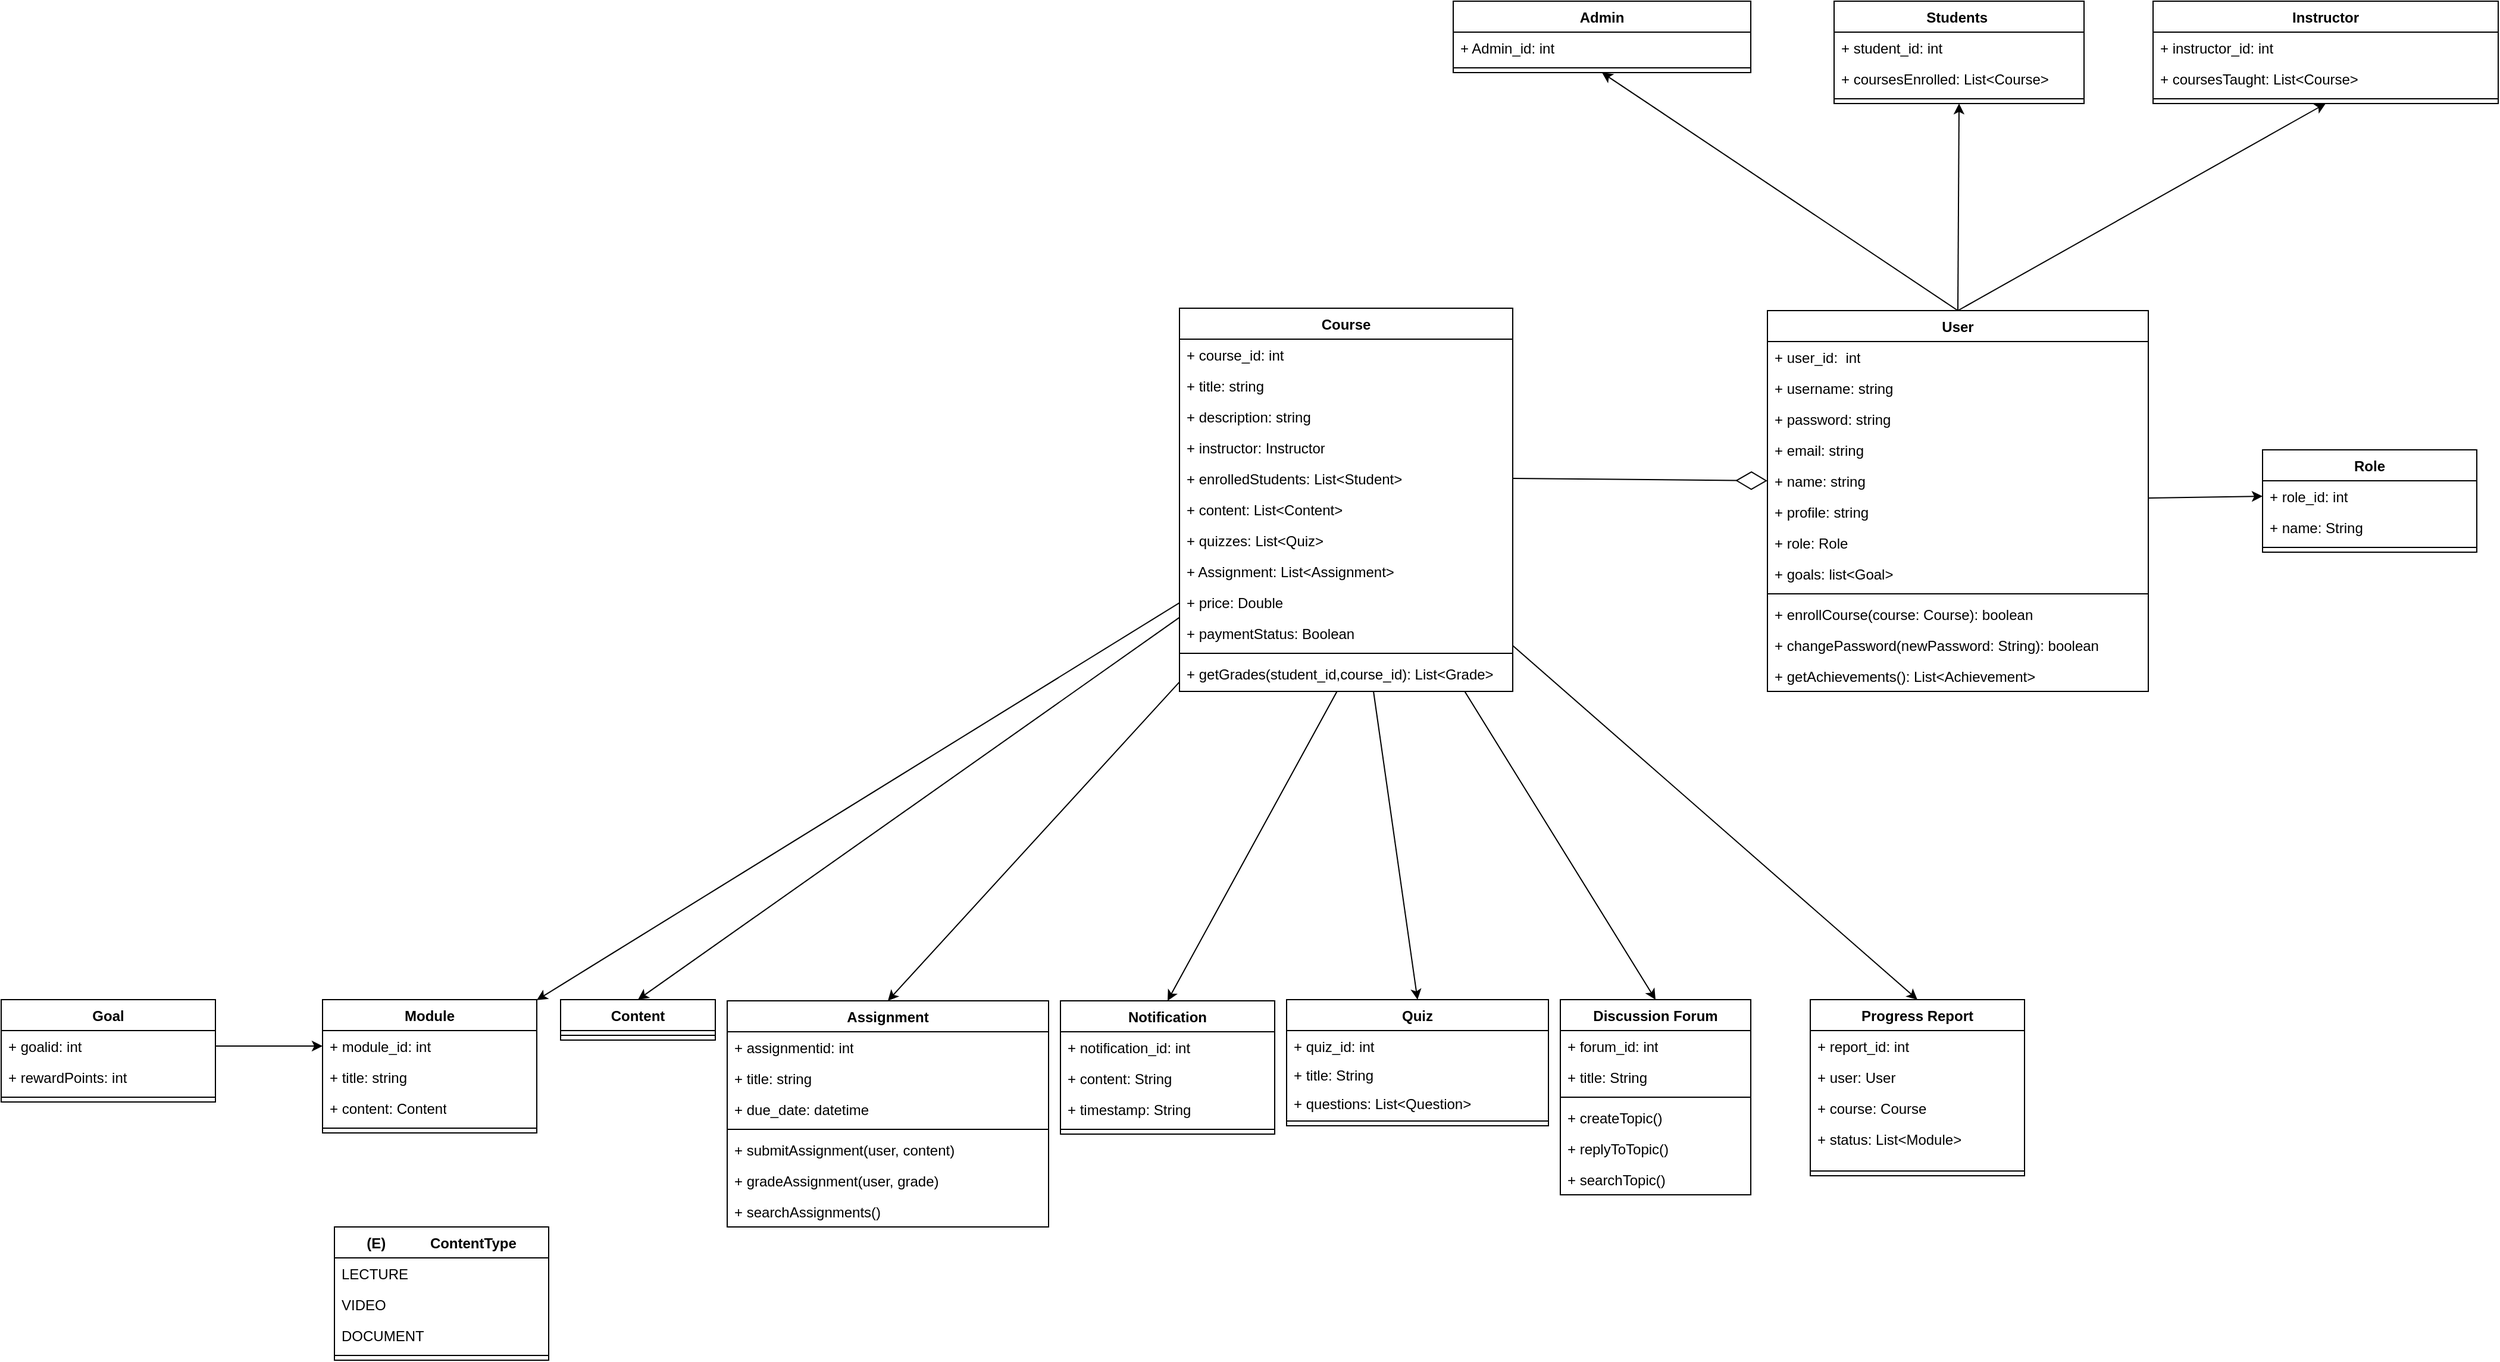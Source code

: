 <mxfile version="21.8.2" type="device">
  <diagram name="Page-1" id="Ucza6nKKgPsmNaCcUFhT">
    <mxGraphModel dx="5290" dy="1740" grid="1" gridSize="10" guides="1" tooltips="1" connect="1" arrows="1" fold="1" page="1" pageScale="1" pageWidth="850" pageHeight="1100" math="0" shadow="0">
      <root>
        <mxCell id="0" />
        <mxCell id="1" parent="0" />
        <mxCell id="pLlbHu6r9WNGIn_o7LAq-31" value="Assignment" style="swimlane;fontStyle=1;align=center;verticalAlign=top;childLayout=stackLayout;horizontal=1;startSize=26;horizontalStack=0;resizeParent=1;resizeParentMax=0;resizeLast=0;collapsible=1;marginBottom=0;whiteSpace=wrap;html=1;" parent="1" vertex="1">
          <mxGeometry x="480" y="980" width="270" height="190" as="geometry" />
        </mxCell>
        <mxCell id="pLlbHu6r9WNGIn_o7LAq-32" value="+ assignmentid: int" style="text;strokeColor=none;fillColor=none;align=left;verticalAlign=top;spacingLeft=4;spacingRight=4;overflow=hidden;rotatable=0;points=[[0,0.5],[1,0.5]];portConstraint=eastwest;whiteSpace=wrap;html=1;" parent="pLlbHu6r9WNGIn_o7LAq-31" vertex="1">
          <mxGeometry y="26" width="270" height="26" as="geometry" />
        </mxCell>
        <mxCell id="pLlbHu6r9WNGIn_o7LAq-33" value="+ title: string" style="text;strokeColor=none;fillColor=none;align=left;verticalAlign=top;spacingLeft=4;spacingRight=4;overflow=hidden;rotatable=0;points=[[0,0.5],[1,0.5]];portConstraint=eastwest;whiteSpace=wrap;html=1;" parent="pLlbHu6r9WNGIn_o7LAq-31" vertex="1">
          <mxGeometry y="52" width="270" height="26" as="geometry" />
        </mxCell>
        <mxCell id="pLlbHu6r9WNGIn_o7LAq-35" value="+ due_date: datetime" style="text;strokeColor=none;fillColor=none;align=left;verticalAlign=top;spacingLeft=4;spacingRight=4;overflow=hidden;rotatable=0;points=[[0,0.5],[1,0.5]];portConstraint=eastwest;whiteSpace=wrap;html=1;" parent="pLlbHu6r9WNGIn_o7LAq-31" vertex="1">
          <mxGeometry y="78" width="270" height="26" as="geometry" />
        </mxCell>
        <mxCell id="pLlbHu6r9WNGIn_o7LAq-38" value="" style="line;strokeWidth=1;fillColor=none;align=left;verticalAlign=middle;spacingTop=-1;spacingLeft=3;spacingRight=3;rotatable=0;labelPosition=right;points=[];portConstraint=eastwest;strokeColor=inherit;" parent="pLlbHu6r9WNGIn_o7LAq-31" vertex="1">
          <mxGeometry y="104" width="270" height="8" as="geometry" />
        </mxCell>
        <mxCell id="pLlbHu6r9WNGIn_o7LAq-39" value="+ submitAssignment(user, content)" style="text;strokeColor=none;fillColor=none;align=left;verticalAlign=top;spacingLeft=4;spacingRight=4;overflow=hidden;rotatable=0;points=[[0,0.5],[1,0.5]];portConstraint=eastwest;whiteSpace=wrap;html=1;" parent="pLlbHu6r9WNGIn_o7LAq-31" vertex="1">
          <mxGeometry y="112" width="270" height="26" as="geometry" />
        </mxCell>
        <mxCell id="pLlbHu6r9WNGIn_o7LAq-40" value="+ gradeAssignment(user, grade)" style="text;strokeColor=none;fillColor=none;align=left;verticalAlign=top;spacingLeft=4;spacingRight=4;overflow=hidden;rotatable=0;points=[[0,0.5],[1,0.5]];portConstraint=eastwest;whiteSpace=wrap;html=1;" parent="pLlbHu6r9WNGIn_o7LAq-31" vertex="1">
          <mxGeometry y="138" width="270" height="26" as="geometry" />
        </mxCell>
        <mxCell id="pLlbHu6r9WNGIn_o7LAq-41" value="+ searchAssignments()" style="text;strokeColor=none;fillColor=none;align=left;verticalAlign=top;spacingLeft=4;spacingRight=4;overflow=hidden;rotatable=0;points=[[0,0.5],[1,0.5]];portConstraint=eastwest;whiteSpace=wrap;html=1;" parent="pLlbHu6r9WNGIn_o7LAq-31" vertex="1">
          <mxGeometry y="164" width="270" height="26" as="geometry" />
        </mxCell>
        <mxCell id="pLlbHu6r9WNGIn_o7LAq-207" style="rounded=0;orthogonalLoop=1;jettySize=auto;html=1;" parent="1" source="pLlbHu6r9WNGIn_o7LAq-43" target="pLlbHu6r9WNGIn_o7LAq-154" edge="1">
          <mxGeometry relative="1" as="geometry" />
        </mxCell>
        <mxCell id="pLlbHu6r9WNGIn_o7LAq-208" style="rounded=0;orthogonalLoop=1;jettySize=auto;html=1;entryX=0.5;entryY=0;entryDx=0;entryDy=0;" parent="1" source="pLlbHu6r9WNGIn_o7LAq-43" target="pLlbHu6r9WNGIn_o7LAq-163" edge="1">
          <mxGeometry relative="1" as="geometry" />
        </mxCell>
        <mxCell id="pLlbHu6r9WNGIn_o7LAq-209" style="rounded=0;orthogonalLoop=1;jettySize=auto;html=1;entryX=0.5;entryY=0;entryDx=0;entryDy=0;" parent="1" source="pLlbHu6r9WNGIn_o7LAq-43" target="pLlbHu6r9WNGIn_o7LAq-31" edge="1">
          <mxGeometry relative="1" as="geometry" />
        </mxCell>
        <mxCell id="pLlbHu6r9WNGIn_o7LAq-210" style="rounded=0;orthogonalLoop=1;jettySize=auto;html=1;entryX=0.5;entryY=0;entryDx=0;entryDy=0;" parent="1" source="pLlbHu6r9WNGIn_o7LAq-43" target="pLlbHu6r9WNGIn_o7LAq-100" edge="1">
          <mxGeometry relative="1" as="geometry" />
        </mxCell>
        <mxCell id="pLlbHu6r9WNGIn_o7LAq-211" style="rounded=0;orthogonalLoop=1;jettySize=auto;html=1;entryX=0.5;entryY=0;entryDx=0;entryDy=0;" parent="1" source="pLlbHu6r9WNGIn_o7LAq-43" target="pLlbHu6r9WNGIn_o7LAq-68" edge="1">
          <mxGeometry relative="1" as="geometry" />
        </mxCell>
        <mxCell id="pLlbHu6r9WNGIn_o7LAq-213" style="rounded=0;orthogonalLoop=1;jettySize=auto;html=1;entryX=0.5;entryY=0;entryDx=0;entryDy=0;" parent="1" source="pLlbHu6r9WNGIn_o7LAq-43" target="pLlbHu6r9WNGIn_o7LAq-145" edge="1">
          <mxGeometry relative="1" as="geometry" />
        </mxCell>
        <mxCell id="pLlbHu6r9WNGIn_o7LAq-68" value="Discussion Forum" style="swimlane;fontStyle=1;align=center;verticalAlign=top;childLayout=stackLayout;horizontal=1;startSize=26;horizontalStack=0;resizeParent=1;resizeParentMax=0;resizeLast=0;collapsible=1;marginBottom=0;whiteSpace=wrap;html=1;" parent="1" vertex="1">
          <mxGeometry x="1180" y="979" width="160" height="164" as="geometry" />
        </mxCell>
        <mxCell id="pLlbHu6r9WNGIn_o7LAq-69" value="+ forum_id: int" style="text;strokeColor=none;fillColor=none;align=left;verticalAlign=top;spacingLeft=4;spacingRight=4;overflow=hidden;rotatable=0;points=[[0,0.5],[1,0.5]];portConstraint=eastwest;whiteSpace=wrap;html=1;" parent="pLlbHu6r9WNGIn_o7LAq-68" vertex="1">
          <mxGeometry y="26" width="160" height="26" as="geometry" />
        </mxCell>
        <mxCell id="pLlbHu6r9WNGIn_o7LAq-70" value="+ title: String" style="text;strokeColor=none;fillColor=none;align=left;verticalAlign=top;spacingLeft=4;spacingRight=4;overflow=hidden;rotatable=0;points=[[0,0.5],[1,0.5]];portConstraint=eastwest;whiteSpace=wrap;html=1;" parent="pLlbHu6r9WNGIn_o7LAq-68" vertex="1">
          <mxGeometry y="52" width="160" height="26" as="geometry" />
        </mxCell>
        <mxCell id="pLlbHu6r9WNGIn_o7LAq-74" value="" style="line;strokeWidth=1;fillColor=none;align=left;verticalAlign=middle;spacingTop=-1;spacingLeft=3;spacingRight=3;rotatable=0;labelPosition=right;points=[];portConstraint=eastwest;strokeColor=inherit;" parent="pLlbHu6r9WNGIn_o7LAq-68" vertex="1">
          <mxGeometry y="78" width="160" height="8" as="geometry" />
        </mxCell>
        <mxCell id="pLlbHu6r9WNGIn_o7LAq-75" value="+ createTopic()" style="text;strokeColor=none;fillColor=none;align=left;verticalAlign=top;spacingLeft=4;spacingRight=4;overflow=hidden;rotatable=0;points=[[0,0.5],[1,0.5]];portConstraint=eastwest;whiteSpace=wrap;html=1;" parent="pLlbHu6r9WNGIn_o7LAq-68" vertex="1">
          <mxGeometry y="86" width="160" height="26" as="geometry" />
        </mxCell>
        <mxCell id="pLlbHu6r9WNGIn_o7LAq-76" value="+ replyToTopic()" style="text;strokeColor=none;fillColor=none;align=left;verticalAlign=top;spacingLeft=4;spacingRight=4;overflow=hidden;rotatable=0;points=[[0,0.5],[1,0.5]];portConstraint=eastwest;whiteSpace=wrap;html=1;" parent="pLlbHu6r9WNGIn_o7LAq-68" vertex="1">
          <mxGeometry y="112" width="160" height="26" as="geometry" />
        </mxCell>
        <mxCell id="pLlbHu6r9WNGIn_o7LAq-77" value="+ searchTopic()" style="text;strokeColor=none;fillColor=none;align=left;verticalAlign=top;spacingLeft=4;spacingRight=4;overflow=hidden;rotatable=0;points=[[0,0.5],[1,0.5]];portConstraint=eastwest;whiteSpace=wrap;html=1;" parent="pLlbHu6r9WNGIn_o7LAq-68" vertex="1">
          <mxGeometry y="138" width="160" height="26" as="geometry" />
        </mxCell>
        <mxCell id="pLlbHu6r9WNGIn_o7LAq-91" value="Notification" style="swimlane;fontStyle=1;align=center;verticalAlign=top;childLayout=stackLayout;horizontal=1;startSize=26;horizontalStack=0;resizeParent=1;resizeParentMax=0;resizeLast=0;collapsible=1;marginBottom=0;whiteSpace=wrap;html=1;" parent="1" vertex="1">
          <mxGeometry x="760" y="980" width="180" height="112" as="geometry" />
        </mxCell>
        <mxCell id="pLlbHu6r9WNGIn_o7LAq-92" value="+ notification_id: int" style="text;strokeColor=none;fillColor=none;align=left;verticalAlign=top;spacingLeft=4;spacingRight=4;overflow=hidden;rotatable=0;points=[[0,0.5],[1,0.5]];portConstraint=eastwest;whiteSpace=wrap;html=1;" parent="pLlbHu6r9WNGIn_o7LAq-91" vertex="1">
          <mxGeometry y="26" width="180" height="26" as="geometry" />
        </mxCell>
        <mxCell id="pLlbHu6r9WNGIn_o7LAq-93" value="+ content: String" style="text;strokeColor=none;fillColor=none;align=left;verticalAlign=top;spacingLeft=4;spacingRight=4;overflow=hidden;rotatable=0;points=[[0,0.5],[1,0.5]];portConstraint=eastwest;whiteSpace=wrap;html=1;" parent="pLlbHu6r9WNGIn_o7LAq-91" vertex="1">
          <mxGeometry y="52" width="180" height="26" as="geometry" />
        </mxCell>
        <mxCell id="pLlbHu6r9WNGIn_o7LAq-95" value="+ timestamp: String" style="text;strokeColor=none;fillColor=none;align=left;verticalAlign=top;spacingLeft=4;spacingRight=4;overflow=hidden;rotatable=0;points=[[0,0.5],[1,0.5]];portConstraint=eastwest;whiteSpace=wrap;html=1;" parent="pLlbHu6r9WNGIn_o7LAq-91" vertex="1">
          <mxGeometry y="78" width="180" height="26" as="geometry" />
        </mxCell>
        <mxCell id="pLlbHu6r9WNGIn_o7LAq-98" value="" style="line;strokeWidth=1;fillColor=none;align=left;verticalAlign=middle;spacingTop=-1;spacingLeft=3;spacingRight=3;rotatable=0;labelPosition=right;points=[];portConstraint=eastwest;strokeColor=inherit;" parent="pLlbHu6r9WNGIn_o7LAq-91" vertex="1">
          <mxGeometry y="104" width="180" height="8" as="geometry" />
        </mxCell>
        <mxCell id="pLlbHu6r9WNGIn_o7LAq-100" value="Quiz" style="swimlane;fontStyle=1;align=center;verticalAlign=top;childLayout=stackLayout;horizontal=1;startSize=26;horizontalStack=0;resizeParent=1;resizeParentMax=0;resizeLast=0;collapsible=1;marginBottom=0;whiteSpace=wrap;html=1;" parent="1" vertex="1">
          <mxGeometry x="950" y="979" width="220" height="106" as="geometry" />
        </mxCell>
        <mxCell id="m_gqwJ9CaLDwNipzIME--16" value="+ quiz_id: int&lt;br&gt;" style="text;strokeColor=none;fillColor=none;align=left;verticalAlign=top;spacingLeft=4;spacingRight=4;overflow=hidden;rotatable=0;points=[[0,0.5],[1,0.5]];portConstraint=eastwest;whiteSpace=wrap;html=1;" vertex="1" parent="pLlbHu6r9WNGIn_o7LAq-100">
          <mxGeometry y="26" width="220" height="24" as="geometry" />
        </mxCell>
        <mxCell id="m_gqwJ9CaLDwNipzIME--15" value="+ title: String" style="text;strokeColor=none;fillColor=none;align=left;verticalAlign=top;spacingLeft=4;spacingRight=4;overflow=hidden;rotatable=0;points=[[0,0.5],[1,0.5]];portConstraint=eastwest;whiteSpace=wrap;html=1;" vertex="1" parent="pLlbHu6r9WNGIn_o7LAq-100">
          <mxGeometry y="50" width="220" height="24" as="geometry" />
        </mxCell>
        <mxCell id="m_gqwJ9CaLDwNipzIME--13" value="+ questions: List&amp;lt;Question&amp;gt;" style="text;strokeColor=none;fillColor=none;align=left;verticalAlign=top;spacingLeft=4;spacingRight=4;overflow=hidden;rotatable=0;points=[[0,0.5],[1,0.5]];portConstraint=eastwest;whiteSpace=wrap;html=1;" vertex="1" parent="pLlbHu6r9WNGIn_o7LAq-100">
          <mxGeometry y="74" width="220" height="24" as="geometry" />
        </mxCell>
        <mxCell id="pLlbHu6r9WNGIn_o7LAq-107" value="" style="line;strokeWidth=1;fillColor=none;align=left;verticalAlign=middle;spacingTop=-1;spacingLeft=3;spacingRight=3;rotatable=0;labelPosition=right;points=[];portConstraint=eastwest;strokeColor=inherit;" parent="pLlbHu6r9WNGIn_o7LAq-100" vertex="1">
          <mxGeometry y="98" width="220" height="8" as="geometry" />
        </mxCell>
        <mxCell id="pLlbHu6r9WNGIn_o7LAq-145" value="Progress Report" style="swimlane;fontStyle=1;align=center;verticalAlign=top;childLayout=stackLayout;horizontal=1;startSize=26;horizontalStack=0;resizeParent=1;resizeParentMax=0;resizeLast=0;collapsible=1;marginBottom=0;whiteSpace=wrap;html=1;" parent="1" vertex="1">
          <mxGeometry x="1390" y="979" width="180" height="148" as="geometry" />
        </mxCell>
        <mxCell id="pLlbHu6r9WNGIn_o7LAq-146" value="+ report_id: int" style="text;strokeColor=none;fillColor=none;align=left;verticalAlign=top;spacingLeft=4;spacingRight=4;overflow=hidden;rotatable=0;points=[[0,0.5],[1,0.5]];portConstraint=eastwest;whiteSpace=wrap;html=1;" parent="pLlbHu6r9WNGIn_o7LAq-145" vertex="1">
          <mxGeometry y="26" width="180" height="26" as="geometry" />
        </mxCell>
        <mxCell id="pLlbHu6r9WNGIn_o7LAq-147" value="+ user: User" style="text;strokeColor=none;fillColor=none;align=left;verticalAlign=top;spacingLeft=4;spacingRight=4;overflow=hidden;rotatable=0;points=[[0,0.5],[1,0.5]];portConstraint=eastwest;whiteSpace=wrap;html=1;" parent="pLlbHu6r9WNGIn_o7LAq-145" vertex="1">
          <mxGeometry y="52" width="180" height="26" as="geometry" />
        </mxCell>
        <mxCell id="pLlbHu6r9WNGIn_o7LAq-148" value="+ course: Course" style="text;strokeColor=none;fillColor=none;align=left;verticalAlign=top;spacingLeft=4;spacingRight=4;overflow=hidden;rotatable=0;points=[[0,0.5],[1,0.5]];portConstraint=eastwest;whiteSpace=wrap;html=1;" parent="pLlbHu6r9WNGIn_o7LAq-145" vertex="1">
          <mxGeometry y="78" width="180" height="26" as="geometry" />
        </mxCell>
        <mxCell id="pLlbHu6r9WNGIn_o7LAq-151" value="+ status: List&amp;lt;Module&amp;gt;" style="text;strokeColor=none;fillColor=none;align=left;verticalAlign=top;spacingLeft=4;spacingRight=4;overflow=hidden;rotatable=0;points=[[0,0.5],[1,0.5]];portConstraint=eastwest;whiteSpace=wrap;html=1;" parent="pLlbHu6r9WNGIn_o7LAq-145" vertex="1">
          <mxGeometry y="104" width="180" height="36" as="geometry" />
        </mxCell>
        <mxCell id="pLlbHu6r9WNGIn_o7LAq-152" value="" style="line;strokeWidth=1;fillColor=none;align=left;verticalAlign=middle;spacingTop=-1;spacingLeft=3;spacingRight=3;rotatable=0;labelPosition=right;points=[];portConstraint=eastwest;strokeColor=inherit;" parent="pLlbHu6r9WNGIn_o7LAq-145" vertex="1">
          <mxGeometry y="140" width="180" height="8" as="geometry" />
        </mxCell>
        <mxCell id="pLlbHu6r9WNGIn_o7LAq-154" value="Module" style="swimlane;fontStyle=1;align=center;verticalAlign=top;childLayout=stackLayout;horizontal=1;startSize=26;horizontalStack=0;resizeParent=1;resizeParentMax=0;resizeLast=0;collapsible=1;marginBottom=0;whiteSpace=wrap;html=1;" parent="1" vertex="1">
          <mxGeometry x="140" y="979" width="180" height="112" as="geometry" />
        </mxCell>
        <mxCell id="pLlbHu6r9WNGIn_o7LAq-155" value="+ module_id: int" style="text;strokeColor=none;fillColor=none;align=left;verticalAlign=top;spacingLeft=4;spacingRight=4;overflow=hidden;rotatable=0;points=[[0,0.5],[1,0.5]];portConstraint=eastwest;whiteSpace=wrap;html=1;" parent="pLlbHu6r9WNGIn_o7LAq-154" vertex="1">
          <mxGeometry y="26" width="180" height="26" as="geometry" />
        </mxCell>
        <mxCell id="pLlbHu6r9WNGIn_o7LAq-156" value="+ title: string" style="text;strokeColor=none;fillColor=none;align=left;verticalAlign=top;spacingLeft=4;spacingRight=4;overflow=hidden;rotatable=0;points=[[0,0.5],[1,0.5]];portConstraint=eastwest;whiteSpace=wrap;html=1;" parent="pLlbHu6r9WNGIn_o7LAq-154" vertex="1">
          <mxGeometry y="52" width="180" height="26" as="geometry" />
        </mxCell>
        <mxCell id="pLlbHu6r9WNGIn_o7LAq-157" value="+ content: Content" style="text;strokeColor=none;fillColor=none;align=left;verticalAlign=top;spacingLeft=4;spacingRight=4;overflow=hidden;rotatable=0;points=[[0,0.5],[1,0.5]];portConstraint=eastwest;whiteSpace=wrap;html=1;" parent="pLlbHu6r9WNGIn_o7LAq-154" vertex="1">
          <mxGeometry y="78" width="180" height="26" as="geometry" />
        </mxCell>
        <mxCell id="pLlbHu6r9WNGIn_o7LAq-161" value="" style="line;strokeWidth=1;fillColor=none;align=left;verticalAlign=middle;spacingTop=-1;spacingLeft=3;spacingRight=3;rotatable=0;labelPosition=right;points=[];portConstraint=eastwest;strokeColor=inherit;" parent="pLlbHu6r9WNGIn_o7LAq-154" vertex="1">
          <mxGeometry y="104" width="180" height="8" as="geometry" />
        </mxCell>
        <mxCell id="pLlbHu6r9WNGIn_o7LAq-163" value="Content" style="swimlane;fontStyle=1;align=center;verticalAlign=top;childLayout=stackLayout;horizontal=1;startSize=26;horizontalStack=0;resizeParent=1;resizeParentMax=0;resizeLast=0;collapsible=1;marginBottom=0;whiteSpace=wrap;html=1;" parent="1" vertex="1">
          <mxGeometry x="340" y="979" width="130" height="34" as="geometry" />
        </mxCell>
        <mxCell id="pLlbHu6r9WNGIn_o7LAq-170" value="" style="line;strokeWidth=1;fillColor=none;align=left;verticalAlign=middle;spacingTop=-1;spacingLeft=3;spacingRight=3;rotatable=0;labelPosition=right;points=[];portConstraint=eastwest;strokeColor=inherit;" parent="pLlbHu6r9WNGIn_o7LAq-163" vertex="1">
          <mxGeometry y="26" width="130" height="8" as="geometry" />
        </mxCell>
        <mxCell id="pLlbHu6r9WNGIn_o7LAq-228" value="" style="group" parent="1" vertex="1" connectable="0">
          <mxGeometry x="1090" y="140" width="878" height="646" as="geometry" />
        </mxCell>
        <mxCell id="m_gqwJ9CaLDwNipzIME--28" style="rounded=0;orthogonalLoop=1;jettySize=auto;html=1;entryX=0;entryY=0.5;entryDx=0;entryDy=0;" edge="1" parent="pLlbHu6r9WNGIn_o7LAq-228" source="pLlbHu6r9WNGIn_o7LAq-11" target="pLlbHu6r9WNGIn_o7LAq-233">
          <mxGeometry relative="1" as="geometry">
            <mxPoint x="530" y="850" as="targetPoint" />
          </mxGeometry>
        </mxCell>
        <mxCell id="pLlbHu6r9WNGIn_o7LAq-11" value="User" style="swimlane;fontStyle=1;align=center;verticalAlign=top;childLayout=stackLayout;horizontal=1;startSize=26;horizontalStack=0;resizeParent=1;resizeParentMax=0;resizeLast=0;collapsible=1;marginBottom=0;whiteSpace=wrap;html=1;" parent="pLlbHu6r9WNGIn_o7LAq-228" vertex="1">
          <mxGeometry x="264" y="260" width="320" height="320" as="geometry" />
        </mxCell>
        <mxCell id="pLlbHu6r9WNGIn_o7LAq-12" value="+ user_id:&amp;nbsp; int" style="text;strokeColor=none;fillColor=none;align=left;verticalAlign=top;spacingLeft=4;spacingRight=4;overflow=hidden;rotatable=0;points=[[0,0.5],[1,0.5]];portConstraint=eastwest;whiteSpace=wrap;html=1;" parent="pLlbHu6r9WNGIn_o7LAq-11" vertex="1">
          <mxGeometry y="26" width="320" height="26" as="geometry" />
        </mxCell>
        <mxCell id="pLlbHu6r9WNGIn_o7LAq-13" value="+ username: string" style="text;strokeColor=none;fillColor=none;align=left;verticalAlign=top;spacingLeft=4;spacingRight=4;overflow=hidden;rotatable=0;points=[[0,0.5],[1,0.5]];portConstraint=eastwest;whiteSpace=wrap;html=1;" parent="pLlbHu6r9WNGIn_o7LAq-11" vertex="1">
          <mxGeometry y="52" width="320" height="26" as="geometry" />
        </mxCell>
        <mxCell id="pLlbHu6r9WNGIn_o7LAq-14" value="+ password: string" style="text;strokeColor=none;fillColor=none;align=left;verticalAlign=top;spacingLeft=4;spacingRight=4;overflow=hidden;rotatable=0;points=[[0,0.5],[1,0.5]];portConstraint=eastwest;whiteSpace=wrap;html=1;" parent="pLlbHu6r9WNGIn_o7LAq-11" vertex="1">
          <mxGeometry y="78" width="320" height="26" as="geometry" />
        </mxCell>
        <mxCell id="pLlbHu6r9WNGIn_o7LAq-175" value="+ email: string" style="text;strokeColor=none;fillColor=none;align=left;verticalAlign=top;spacingLeft=4;spacingRight=4;overflow=hidden;rotatable=0;points=[[0,0.5],[1,0.5]];portConstraint=eastwest;whiteSpace=wrap;html=1;" parent="pLlbHu6r9WNGIn_o7LAq-11" vertex="1">
          <mxGeometry y="104" width="320" height="26" as="geometry" />
        </mxCell>
        <mxCell id="pLlbHu6r9WNGIn_o7LAq-174" value="+ name: string" style="text;strokeColor=none;fillColor=none;align=left;verticalAlign=top;spacingLeft=4;spacingRight=4;overflow=hidden;rotatable=0;points=[[0,0.5],[1,0.5]];portConstraint=eastwest;whiteSpace=wrap;html=1;" parent="pLlbHu6r9WNGIn_o7LAq-11" vertex="1">
          <mxGeometry y="130" width="320" height="26" as="geometry" />
        </mxCell>
        <mxCell id="pLlbHu6r9WNGIn_o7LAq-173" value="+ profile: string" style="text;strokeColor=none;fillColor=none;align=left;verticalAlign=top;spacingLeft=4;spacingRight=4;overflow=hidden;rotatable=0;points=[[0,0.5],[1,0.5]];portConstraint=eastwest;whiteSpace=wrap;html=1;" parent="pLlbHu6r9WNGIn_o7LAq-11" vertex="1">
          <mxGeometry y="156" width="320" height="26" as="geometry" />
        </mxCell>
        <mxCell id="pLlbHu6r9WNGIn_o7LAq-172" value="+ role: Role" style="text;strokeColor=none;fillColor=none;align=left;verticalAlign=top;spacingLeft=4;spacingRight=4;overflow=hidden;rotatable=0;points=[[0,0.5],[1,0.5]];portConstraint=eastwest;whiteSpace=wrap;html=1;" parent="pLlbHu6r9WNGIn_o7LAq-11" vertex="1">
          <mxGeometry y="182" width="320" height="26" as="geometry" />
        </mxCell>
        <mxCell id="pLlbHu6r9WNGIn_o7LAq-15" value="+ goals: list&amp;lt;Goal&amp;gt;" style="text;strokeColor=none;fillColor=none;align=left;verticalAlign=top;spacingLeft=4;spacingRight=4;overflow=hidden;rotatable=0;points=[[0,0.5],[1,0.5]];portConstraint=eastwest;whiteSpace=wrap;html=1;" parent="pLlbHu6r9WNGIn_o7LAq-11" vertex="1">
          <mxGeometry y="208" width="320" height="26" as="geometry" />
        </mxCell>
        <mxCell id="pLlbHu6r9WNGIn_o7LAq-16" value="" style="line;strokeWidth=1;fillColor=none;align=left;verticalAlign=middle;spacingTop=-1;spacingLeft=3;spacingRight=3;rotatable=0;labelPosition=right;points=[];portConstraint=eastwest;strokeColor=inherit;" parent="pLlbHu6r9WNGIn_o7LAq-11" vertex="1">
          <mxGeometry y="234" width="320" height="8" as="geometry" />
        </mxCell>
        <mxCell id="pLlbHu6r9WNGIn_o7LAq-218" value="+ enrollCourse(course: Course): boolean" style="text;strokeColor=none;fillColor=none;align=left;verticalAlign=top;spacingLeft=4;spacingRight=4;overflow=hidden;rotatable=0;points=[[0,0.5],[1,0.5]];portConstraint=eastwest;whiteSpace=wrap;html=1;" parent="pLlbHu6r9WNGIn_o7LAq-11" vertex="1">
          <mxGeometry y="242" width="320" height="26" as="geometry" />
        </mxCell>
        <mxCell id="pLlbHu6r9WNGIn_o7LAq-217" value="+ changePassword(newPassword: String): boolean" style="text;strokeColor=none;fillColor=none;align=left;verticalAlign=top;spacingLeft=4;spacingRight=4;overflow=hidden;rotatable=0;points=[[0,0.5],[1,0.5]];portConstraint=eastwest;whiteSpace=wrap;html=1;" parent="pLlbHu6r9WNGIn_o7LAq-11" vertex="1">
          <mxGeometry y="268" width="320" height="26" as="geometry" />
        </mxCell>
        <mxCell id="pLlbHu6r9WNGIn_o7LAq-17" value="+ getAchievements(): List&amp;lt;Achievement&amp;gt;" style="text;strokeColor=none;fillColor=none;align=left;verticalAlign=top;spacingLeft=4;spacingRight=4;overflow=hidden;rotatable=0;points=[[0,0.5],[1,0.5]];portConstraint=eastwest;whiteSpace=wrap;html=1;" parent="pLlbHu6r9WNGIn_o7LAq-11" vertex="1">
          <mxGeometry y="294" width="320" height="26" as="geometry" />
        </mxCell>
        <mxCell id="pLlbHu6r9WNGIn_o7LAq-219" value="" style="group" parent="pLlbHu6r9WNGIn_o7LAq-228" vertex="1" connectable="0">
          <mxGeometry width="878" height="86" as="geometry" />
        </mxCell>
        <mxCell id="pLlbHu6r9WNGIn_o7LAq-55" value="Students&amp;nbsp;" style="swimlane;fontStyle=1;align=center;verticalAlign=top;childLayout=stackLayout;horizontal=1;startSize=26;horizontalStack=0;resizeParent=1;resizeParentMax=0;resizeLast=0;collapsible=1;marginBottom=0;whiteSpace=wrap;html=1;" parent="pLlbHu6r9WNGIn_o7LAq-219" vertex="1">
          <mxGeometry x="320" width="210" height="86" as="geometry">
            <mxRectangle x="200" y="290" width="160" height="30" as="alternateBounds" />
          </mxGeometry>
        </mxCell>
        <mxCell id="pLlbHu6r9WNGIn_o7LAq-56" value="+ student_id: int" style="text;strokeColor=none;fillColor=none;align=left;verticalAlign=top;spacingLeft=4;spacingRight=4;overflow=hidden;rotatable=0;points=[[0,0.5],[1,0.5]];portConstraint=eastwest;whiteSpace=wrap;html=1;" parent="pLlbHu6r9WNGIn_o7LAq-55" vertex="1">
          <mxGeometry y="26" width="210" height="26" as="geometry" />
        </mxCell>
        <mxCell id="pLlbHu6r9WNGIn_o7LAq-62" value="+ coursesEnrolled: List&amp;lt;Course&amp;gt;" style="text;strokeColor=none;fillColor=none;align=left;verticalAlign=top;spacingLeft=4;spacingRight=4;overflow=hidden;rotatable=0;points=[[0,0.5],[1,0.5]];portConstraint=eastwest;whiteSpace=wrap;html=1;" parent="pLlbHu6r9WNGIn_o7LAq-55" vertex="1">
          <mxGeometry y="52" width="210" height="26" as="geometry" />
        </mxCell>
        <mxCell id="pLlbHu6r9WNGIn_o7LAq-63" value="" style="line;strokeWidth=1;fillColor=none;align=left;verticalAlign=middle;spacingTop=-1;spacingLeft=3;spacingRight=3;rotatable=0;labelPosition=right;points=[];portConstraint=eastwest;strokeColor=inherit;" parent="pLlbHu6r9WNGIn_o7LAq-55" vertex="1">
          <mxGeometry y="78" width="210" height="8" as="geometry" />
        </mxCell>
        <mxCell id="pLlbHu6r9WNGIn_o7LAq-79" value="Admin" style="swimlane;fontStyle=1;align=center;verticalAlign=top;childLayout=stackLayout;horizontal=1;startSize=26;horizontalStack=0;resizeParent=1;resizeParentMax=0;resizeLast=0;collapsible=1;marginBottom=0;whiteSpace=wrap;html=1;" parent="pLlbHu6r9WNGIn_o7LAq-219" vertex="1">
          <mxGeometry width="250" height="60" as="geometry">
            <mxRectangle x="50" y="-1010" width="80" height="30" as="alternateBounds" />
          </mxGeometry>
        </mxCell>
        <mxCell id="pLlbHu6r9WNGIn_o7LAq-80" value="+ Admin_id: int" style="text;strokeColor=none;fillColor=none;align=left;verticalAlign=top;spacingLeft=4;spacingRight=4;overflow=hidden;rotatable=0;points=[[0,0.5],[1,0.5]];portConstraint=eastwest;whiteSpace=wrap;html=1;" parent="pLlbHu6r9WNGIn_o7LAq-79" vertex="1">
          <mxGeometry y="26" width="250" height="26" as="geometry" />
        </mxCell>
        <mxCell id="pLlbHu6r9WNGIn_o7LAq-85" value="" style="line;strokeWidth=1;fillColor=none;align=left;verticalAlign=middle;spacingTop=-1;spacingLeft=3;spacingRight=3;rotatable=0;labelPosition=right;points=[];portConstraint=eastwest;strokeColor=inherit;" parent="pLlbHu6r9WNGIn_o7LAq-79" vertex="1">
          <mxGeometry y="52" width="250" height="8" as="geometry" />
        </mxCell>
        <mxCell id="pLlbHu6r9WNGIn_o7LAq-117" value="Instructor" style="swimlane;fontStyle=1;align=center;verticalAlign=top;childLayout=stackLayout;horizontal=1;startSize=26;horizontalStack=0;resizeParent=1;resizeParentMax=0;resizeLast=0;collapsible=1;marginBottom=0;whiteSpace=wrap;html=1;" parent="pLlbHu6r9WNGIn_o7LAq-219" vertex="1">
          <mxGeometry x="588" width="290" height="86" as="geometry">
            <mxRectangle x="200" y="290" width="160" height="30" as="alternateBounds" />
          </mxGeometry>
        </mxCell>
        <mxCell id="pLlbHu6r9WNGIn_o7LAq-118" value="+ instructor_id: int" style="text;strokeColor=none;fillColor=none;align=left;verticalAlign=top;spacingLeft=4;spacingRight=4;overflow=hidden;rotatable=0;points=[[0,0.5],[1,0.5]];portConstraint=eastwest;whiteSpace=wrap;html=1;" parent="pLlbHu6r9WNGIn_o7LAq-117" vertex="1">
          <mxGeometry y="26" width="290" height="26" as="geometry" />
        </mxCell>
        <mxCell id="pLlbHu6r9WNGIn_o7LAq-119" value="+ coursesTaught: List&amp;lt;Course&amp;gt;" style="text;strokeColor=none;fillColor=none;align=left;verticalAlign=top;spacingLeft=4;spacingRight=4;overflow=hidden;rotatable=0;points=[[0,0.5],[1,0.5]];portConstraint=eastwest;whiteSpace=wrap;html=1;" parent="pLlbHu6r9WNGIn_o7LAq-117" vertex="1">
          <mxGeometry y="52" width="290" height="26" as="geometry" />
        </mxCell>
        <mxCell id="pLlbHu6r9WNGIn_o7LAq-124" value="" style="line;strokeWidth=1;fillColor=none;align=left;verticalAlign=middle;spacingTop=-1;spacingLeft=3;spacingRight=3;rotatable=0;labelPosition=right;points=[];portConstraint=eastwest;strokeColor=inherit;" parent="pLlbHu6r9WNGIn_o7LAq-117" vertex="1">
          <mxGeometry y="78" width="290" height="8" as="geometry" />
        </mxCell>
        <mxCell id="pLlbHu6r9WNGIn_o7LAq-226" style="rounded=0;orthogonalLoop=1;jettySize=auto;html=1;exitX=0.5;exitY=0;exitDx=0;exitDy=0;entryX=0.5;entryY=1;entryDx=0;entryDy=0;" parent="pLlbHu6r9WNGIn_o7LAq-228" source="pLlbHu6r9WNGIn_o7LAq-11" target="pLlbHu6r9WNGIn_o7LAq-55" edge="1">
          <mxGeometry relative="1" as="geometry" />
        </mxCell>
        <mxCell id="pLlbHu6r9WNGIn_o7LAq-225" style="rounded=0;orthogonalLoop=1;jettySize=auto;html=1;exitX=0.5;exitY=0;exitDx=0;exitDy=0;entryX=0.5;entryY=1;entryDx=0;entryDy=0;" parent="pLlbHu6r9WNGIn_o7LAq-228" source="pLlbHu6r9WNGIn_o7LAq-11" target="pLlbHu6r9WNGIn_o7LAq-79" edge="1">
          <mxGeometry relative="1" as="geometry" />
        </mxCell>
        <mxCell id="pLlbHu6r9WNGIn_o7LAq-227" style="rounded=0;orthogonalLoop=1;jettySize=auto;html=1;exitX=0.5;exitY=0;exitDx=0;exitDy=0;entryX=0.5;entryY=1;entryDx=0;entryDy=0;" parent="pLlbHu6r9WNGIn_o7LAq-228" source="pLlbHu6r9WNGIn_o7LAq-11" target="pLlbHu6r9WNGIn_o7LAq-117" edge="1">
          <mxGeometry relative="1" as="geometry" />
        </mxCell>
        <mxCell id="pLlbHu6r9WNGIn_o7LAq-232" value="Role" style="swimlane;fontStyle=1;align=center;verticalAlign=top;childLayout=stackLayout;horizontal=1;startSize=26;horizontalStack=0;resizeParent=1;resizeParentMax=0;resizeLast=0;collapsible=1;marginBottom=0;whiteSpace=wrap;html=1;" parent="pLlbHu6r9WNGIn_o7LAq-228" vertex="1">
          <mxGeometry x="680" y="377" width="180" height="86" as="geometry" />
        </mxCell>
        <mxCell id="pLlbHu6r9WNGIn_o7LAq-233" value="+ role_id: int" style="text;strokeColor=none;fillColor=none;align=left;verticalAlign=top;spacingLeft=4;spacingRight=4;overflow=hidden;rotatable=0;points=[[0,0.5],[1,0.5]];portConstraint=eastwest;whiteSpace=wrap;html=1;" parent="pLlbHu6r9WNGIn_o7LAq-232" vertex="1">
          <mxGeometry y="26" width="180" height="26" as="geometry" />
        </mxCell>
        <mxCell id="pLlbHu6r9WNGIn_o7LAq-234" value="+ name: String" style="text;strokeColor=none;fillColor=none;align=left;verticalAlign=top;spacingLeft=4;spacingRight=4;overflow=hidden;rotatable=0;points=[[0,0.5],[1,0.5]];portConstraint=eastwest;whiteSpace=wrap;html=1;" parent="pLlbHu6r9WNGIn_o7LAq-232" vertex="1">
          <mxGeometry y="52" width="180" height="26" as="geometry" />
        </mxCell>
        <mxCell id="pLlbHu6r9WNGIn_o7LAq-237" value="" style="line;strokeWidth=1;fillColor=none;align=left;verticalAlign=middle;spacingTop=-1;spacingLeft=3;spacingRight=3;rotatable=0;labelPosition=right;points=[];portConstraint=eastwest;strokeColor=inherit;" parent="pLlbHu6r9WNGIn_o7LAq-232" vertex="1">
          <mxGeometry y="78" width="180" height="8" as="geometry" />
        </mxCell>
        <mxCell id="m_gqwJ9CaLDwNipzIME--4" value="(E)&amp;nbsp; &lt;span style=&quot;white-space: pre;&quot;&gt;&#x9;&lt;/span&gt;&lt;span style=&quot;white-space: pre;&quot;&gt;&#x9;&lt;/span&gt;ContentType" style="swimlane;fontStyle=1;align=center;verticalAlign=top;childLayout=stackLayout;horizontal=1;startSize=26;horizontalStack=0;resizeParent=1;resizeParentMax=0;resizeLast=0;collapsible=1;marginBottom=0;whiteSpace=wrap;html=1;" vertex="1" parent="1">
          <mxGeometry x="150" y="1170" width="180" height="112" as="geometry" />
        </mxCell>
        <mxCell id="m_gqwJ9CaLDwNipzIME--5" value="LECTURE" style="text;strokeColor=none;fillColor=none;align=left;verticalAlign=top;spacingLeft=4;spacingRight=4;overflow=hidden;rotatable=0;points=[[0,0.5],[1,0.5]];portConstraint=eastwest;whiteSpace=wrap;html=1;" vertex="1" parent="m_gqwJ9CaLDwNipzIME--4">
          <mxGeometry y="26" width="180" height="26" as="geometry" />
        </mxCell>
        <mxCell id="m_gqwJ9CaLDwNipzIME--6" value="VIDEO" style="text;strokeColor=none;fillColor=none;align=left;verticalAlign=top;spacingLeft=4;spacingRight=4;overflow=hidden;rotatable=0;points=[[0,0.5],[1,0.5]];portConstraint=eastwest;whiteSpace=wrap;html=1;" vertex="1" parent="m_gqwJ9CaLDwNipzIME--4">
          <mxGeometry y="52" width="180" height="26" as="geometry" />
        </mxCell>
        <mxCell id="m_gqwJ9CaLDwNipzIME--7" value="DOCUMENT" style="text;strokeColor=none;fillColor=none;align=left;verticalAlign=top;spacingLeft=4;spacingRight=4;overflow=hidden;rotatable=0;points=[[0,0.5],[1,0.5]];portConstraint=eastwest;whiteSpace=wrap;html=1;" vertex="1" parent="m_gqwJ9CaLDwNipzIME--4">
          <mxGeometry y="78" width="180" height="26" as="geometry" />
        </mxCell>
        <mxCell id="m_gqwJ9CaLDwNipzIME--8" value="" style="line;strokeWidth=1;fillColor=none;align=left;verticalAlign=middle;spacingTop=-1;spacingLeft=3;spacingRight=3;rotatable=0;labelPosition=right;points=[];portConstraint=eastwest;strokeColor=inherit;" vertex="1" parent="m_gqwJ9CaLDwNipzIME--4">
          <mxGeometry y="104" width="180" height="8" as="geometry" />
        </mxCell>
        <mxCell id="pLlbHu6r9WNGIn_o7LAq-43" value="Course" style="swimlane;fontStyle=1;align=center;verticalAlign=top;childLayout=stackLayout;horizontal=1;startSize=26;horizontalStack=0;resizeParent=1;resizeParentMax=0;resizeLast=0;collapsible=1;marginBottom=0;whiteSpace=wrap;html=1;" parent="1" vertex="1">
          <mxGeometry x="860" y="398" width="280" height="322" as="geometry">
            <mxRectangle x="30" y="30" width="80" height="30" as="alternateBounds" />
          </mxGeometry>
        </mxCell>
        <mxCell id="pLlbHu6r9WNGIn_o7LAq-44" value="+ course_id: int" style="text;strokeColor=none;fillColor=none;align=left;verticalAlign=top;spacingLeft=4;spacingRight=4;overflow=hidden;rotatable=0;points=[[0,0.5],[1,0.5]];portConstraint=eastwest;whiteSpace=wrap;html=1;" parent="pLlbHu6r9WNGIn_o7LAq-43" vertex="1">
          <mxGeometry y="26" width="280" height="26" as="geometry" />
        </mxCell>
        <mxCell id="pLlbHu6r9WNGIn_o7LAq-45" value="+ title: string" style="text;strokeColor=none;fillColor=none;align=left;verticalAlign=top;spacingLeft=4;spacingRight=4;overflow=hidden;rotatable=0;points=[[0,0.5],[1,0.5]];portConstraint=eastwest;whiteSpace=wrap;html=1;" parent="pLlbHu6r9WNGIn_o7LAq-43" vertex="1">
          <mxGeometry y="52" width="280" height="26" as="geometry" />
        </mxCell>
        <mxCell id="pLlbHu6r9WNGIn_o7LAq-46" value="+ description: string" style="text;strokeColor=none;fillColor=none;align=left;verticalAlign=top;spacingLeft=4;spacingRight=4;overflow=hidden;rotatable=0;points=[[0,0.5],[1,0.5]];portConstraint=eastwest;whiteSpace=wrap;html=1;" parent="pLlbHu6r9WNGIn_o7LAq-43" vertex="1">
          <mxGeometry y="78" width="280" height="26" as="geometry" />
        </mxCell>
        <mxCell id="pLlbHu6r9WNGIn_o7LAq-142" value="+ instructor: Instructor" style="text;strokeColor=none;fillColor=none;align=left;verticalAlign=top;spacingLeft=4;spacingRight=4;overflow=hidden;rotatable=0;points=[[0,0.5],[1,0.5]];portConstraint=eastwest;whiteSpace=wrap;html=1;" parent="pLlbHu6r9WNGIn_o7LAq-43" vertex="1">
          <mxGeometry y="104" width="280" height="26" as="geometry" />
        </mxCell>
        <mxCell id="pLlbHu6r9WNGIn_o7LAq-47" value="+ enrolledStudents: List&amp;lt;Student&amp;gt;" style="text;strokeColor=none;fillColor=none;align=left;verticalAlign=top;spacingLeft=4;spacingRight=4;overflow=hidden;rotatable=0;points=[[0,0.5],[1,0.5]];portConstraint=eastwest;whiteSpace=wrap;html=1;" parent="pLlbHu6r9WNGIn_o7LAq-43" vertex="1">
          <mxGeometry y="130" width="280" height="26" as="geometry" />
        </mxCell>
        <mxCell id="pLlbHu6r9WNGIn_o7LAq-144" value="+ content: List&amp;lt;Content&amp;gt;" style="text;strokeColor=none;fillColor=none;align=left;verticalAlign=top;spacingLeft=4;spacingRight=4;overflow=hidden;rotatable=0;points=[[0,0.5],[1,0.5]];portConstraint=eastwest;whiteSpace=wrap;html=1;" parent="pLlbHu6r9WNGIn_o7LAq-43" vertex="1">
          <mxGeometry y="156" width="280" height="26" as="geometry" />
        </mxCell>
        <mxCell id="pLlbHu6r9WNGIn_o7LAq-143" value="+ quizzes: List&amp;lt;Quiz&amp;gt;" style="text;strokeColor=none;fillColor=none;align=left;verticalAlign=top;spacingLeft=4;spacingRight=4;overflow=hidden;rotatable=0;points=[[0,0.5],[1,0.5]];portConstraint=eastwest;whiteSpace=wrap;html=1;" parent="pLlbHu6r9WNGIn_o7LAq-43" vertex="1">
          <mxGeometry y="182" width="280" height="26" as="geometry" />
        </mxCell>
        <mxCell id="m_gqwJ9CaLDwNipzIME--3" value="+ Assignment: List&amp;lt;Assignment&amp;gt;&lt;br&gt;" style="text;strokeColor=none;fillColor=none;align=left;verticalAlign=top;spacingLeft=4;spacingRight=4;overflow=hidden;rotatable=0;points=[[0,0.5],[1,0.5]];portConstraint=eastwest;whiteSpace=wrap;html=1;" vertex="1" parent="pLlbHu6r9WNGIn_o7LAq-43">
          <mxGeometry y="208" width="280" height="26" as="geometry" />
        </mxCell>
        <mxCell id="m_gqwJ9CaLDwNipzIME--17" value="+ price: Double" style="text;strokeColor=none;fillColor=none;align=left;verticalAlign=top;spacingLeft=4;spacingRight=4;overflow=hidden;rotatable=0;points=[[0,0.5],[1,0.5]];portConstraint=eastwest;whiteSpace=wrap;html=1;" vertex="1" parent="pLlbHu6r9WNGIn_o7LAq-43">
          <mxGeometry y="234" width="280" height="26" as="geometry" />
        </mxCell>
        <mxCell id="pLlbHu6r9WNGIn_o7LAq-141" value="+ paymentStatus: Boolean" style="text;strokeColor=none;fillColor=none;align=left;verticalAlign=top;spacingLeft=4;spacingRight=4;overflow=hidden;rotatable=0;points=[[0,0.5],[1,0.5]];portConstraint=eastwest;whiteSpace=wrap;html=1;" parent="pLlbHu6r9WNGIn_o7LAq-43" vertex="1">
          <mxGeometry y="260" width="280" height="26" as="geometry" />
        </mxCell>
        <mxCell id="pLlbHu6r9WNGIn_o7LAq-49" value="" style="line;strokeWidth=1;fillColor=none;align=left;verticalAlign=middle;spacingTop=-1;spacingLeft=3;spacingRight=3;rotatable=0;labelPosition=right;points=[];portConstraint=eastwest;strokeColor=inherit;" parent="pLlbHu6r9WNGIn_o7LAq-43" vertex="1">
          <mxGeometry y="286" width="280" height="8" as="geometry" />
        </mxCell>
        <mxCell id="pLlbHu6r9WNGIn_o7LAq-54" value="+ getGrades(student_id,course_id): List&amp;lt;Grade&amp;gt;&amp;nbsp;" style="text;strokeColor=none;fillColor=none;align=left;verticalAlign=top;spacingLeft=4;spacingRight=4;overflow=hidden;rotatable=0;points=[[0,0.5],[1,0.5]];portConstraint=eastwest;whiteSpace=wrap;html=1;" parent="pLlbHu6r9WNGIn_o7LAq-43" vertex="1">
          <mxGeometry y="294" width="280" height="28" as="geometry" />
        </mxCell>
        <mxCell id="m_gqwJ9CaLDwNipzIME--39" value="" style="endArrow=diamondThin;endFill=0;endSize=24;html=1;rounded=0;exitX=1;exitY=0.5;exitDx=0;exitDy=0;entryX=0;entryY=0.5;entryDx=0;entryDy=0;" edge="1" parent="1" source="pLlbHu6r9WNGIn_o7LAq-47" target="pLlbHu6r9WNGIn_o7LAq-174">
          <mxGeometry width="160" relative="1" as="geometry">
            <mxPoint x="1330" y="670" as="sourcePoint" />
            <mxPoint x="1490" y="670" as="targetPoint" />
          </mxGeometry>
        </mxCell>
        <mxCell id="m_gqwJ9CaLDwNipzIME--40" style="rounded=0;orthogonalLoop=1;jettySize=auto;html=1;entryX=0.5;entryY=0;entryDx=0;entryDy=0;" edge="1" parent="1" source="pLlbHu6r9WNGIn_o7LAq-54" target="pLlbHu6r9WNGIn_o7LAq-91">
          <mxGeometry relative="1" as="geometry" />
        </mxCell>
        <mxCell id="m_gqwJ9CaLDwNipzIME--41" style="edgeStyle=orthogonalEdgeStyle;rounded=0;orthogonalLoop=1;jettySize=auto;html=1;entryX=0;entryY=0.5;entryDx=0;entryDy=0;" edge="1" parent="1" source="m_gqwJ9CaLDwNipzIME--32" target="pLlbHu6r9WNGIn_o7LAq-155">
          <mxGeometry relative="1" as="geometry">
            <Array as="points">
              <mxPoint x="90" y="1018" />
              <mxPoint x="90" y="1018" />
            </Array>
          </mxGeometry>
        </mxCell>
        <mxCell id="m_gqwJ9CaLDwNipzIME--32" value="Goal" style="swimlane;fontStyle=1;align=center;verticalAlign=top;childLayout=stackLayout;horizontal=1;startSize=26;horizontalStack=0;resizeParent=1;resizeParentMax=0;resizeLast=0;collapsible=1;marginBottom=0;whiteSpace=wrap;html=1;" vertex="1" parent="1">
          <mxGeometry x="-130" y="979" width="180" height="86" as="geometry" />
        </mxCell>
        <mxCell id="m_gqwJ9CaLDwNipzIME--33" value="+ goalid: int" style="text;strokeColor=none;fillColor=none;align=left;verticalAlign=top;spacingLeft=4;spacingRight=4;overflow=hidden;rotatable=0;points=[[0,0.5],[1,0.5]];portConstraint=eastwest;whiteSpace=wrap;html=1;" vertex="1" parent="m_gqwJ9CaLDwNipzIME--32">
          <mxGeometry y="26" width="180" height="26" as="geometry" />
        </mxCell>
        <mxCell id="m_gqwJ9CaLDwNipzIME--34" value="+ rewardPoints: int" style="text;strokeColor=none;fillColor=none;align=left;verticalAlign=top;spacingLeft=4;spacingRight=4;overflow=hidden;rotatable=0;points=[[0,0.5],[1,0.5]];portConstraint=eastwest;whiteSpace=wrap;html=1;" vertex="1" parent="m_gqwJ9CaLDwNipzIME--32">
          <mxGeometry y="52" width="180" height="26" as="geometry" />
        </mxCell>
        <mxCell id="m_gqwJ9CaLDwNipzIME--35" value="" style="line;strokeWidth=1;fillColor=none;align=left;verticalAlign=middle;spacingTop=-1;spacingLeft=3;spacingRight=3;rotatable=0;labelPosition=right;points=[];portConstraint=eastwest;strokeColor=inherit;" vertex="1" parent="m_gqwJ9CaLDwNipzIME--32">
          <mxGeometry y="78" width="180" height="8" as="geometry" />
        </mxCell>
      </root>
    </mxGraphModel>
  </diagram>
</mxfile>
